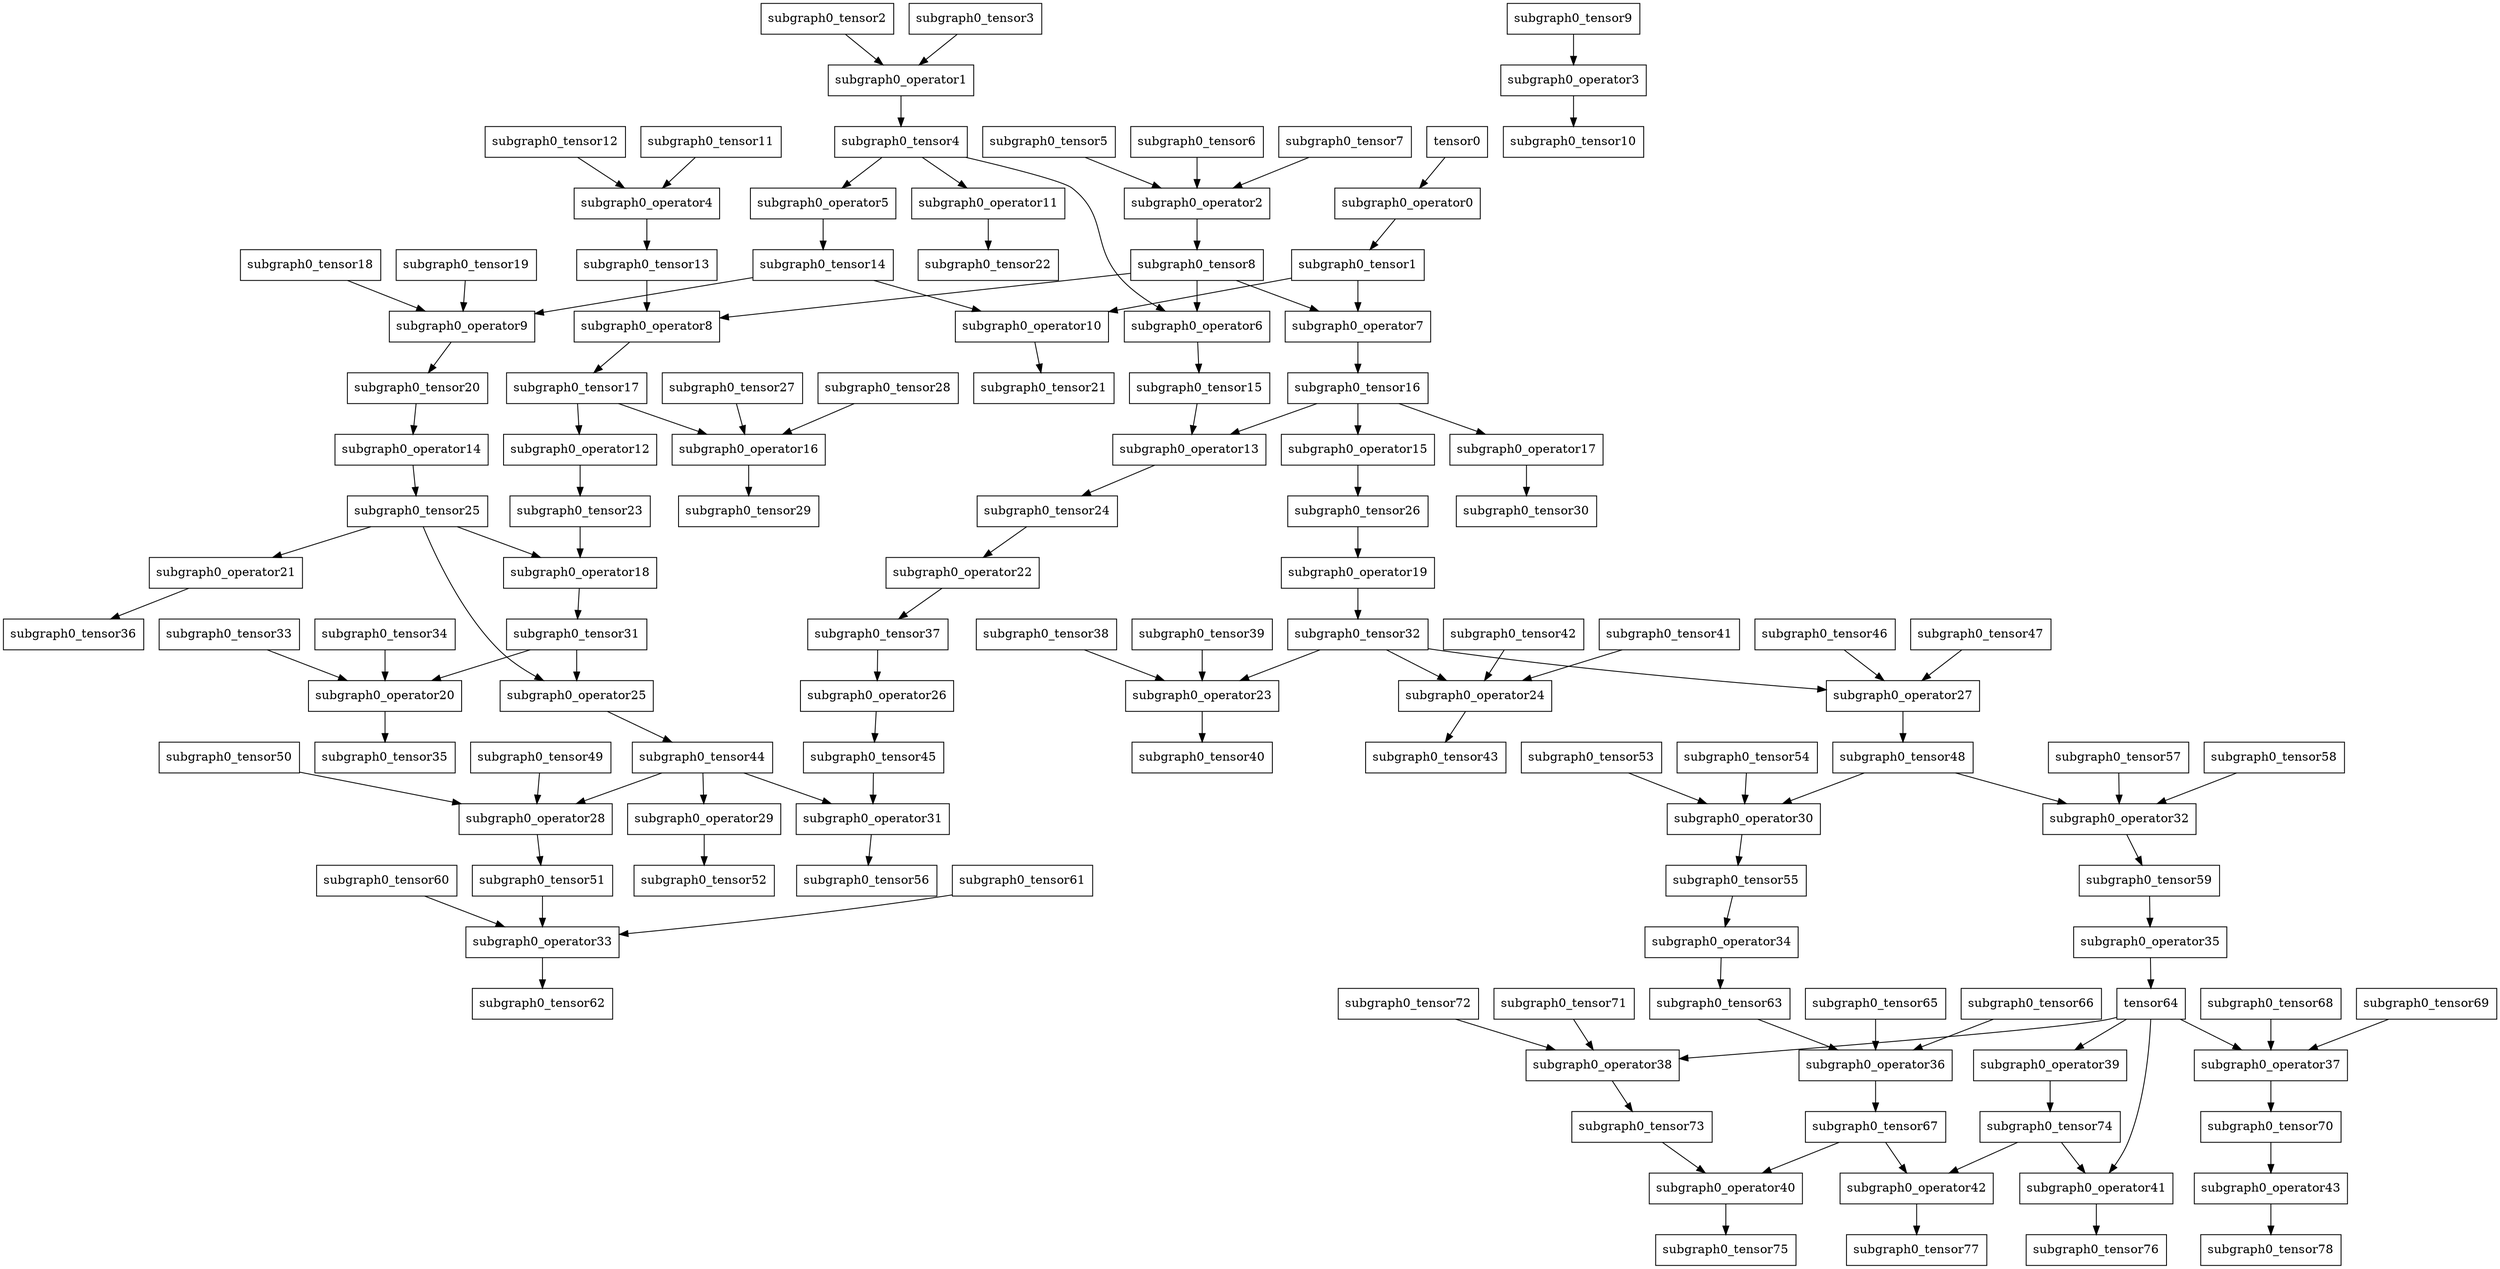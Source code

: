 digraph G {
	subgraph0_operator0 [shape=box]
	subgraph0_tensor1 [shape=box]
	tensor0 [shape=box]
	subgraph0_operator1 [shape=box]
	subgraph0_tensor4 [shape=box]
	subgraph0_tensor2 [shape=box]
	subgraph0_tensor3 [shape=box]
	subgraph0_operator2 [shape=box]
	subgraph0_tensor8 [shape=box]
	subgraph0_tensor5 [shape=box]
	subgraph0_tensor6 [shape=box]
	subgraph0_tensor7 [shape=box]
	subgraph0_operator3 [shape=box]
	subgraph0_tensor10 [shape=box]
	subgraph0_tensor9 [shape=box]
	subgraph0_operator4 [shape=box]
	subgraph0_tensor13 [shape=box]
	subgraph0_tensor11 [shape=box]
	subgraph0_tensor12 [shape=box]
	subgraph0_operator5 [shape=box]
	subgraph0_tensor14 [shape=box]
	subgraph0_operator6 [shape=box]
	subgraph0_tensor15 [shape=box]
	subgraph0_operator7 [shape=box]
	subgraph0_tensor16 [shape=box]
	subgraph0_operator8 [shape=box]
	subgraph0_tensor17 [shape=box]
	subgraph0_operator9 [shape=box]
	subgraph0_tensor20 [shape=box]
	subgraph0_tensor18 [shape=box]
	subgraph0_tensor19 [shape=box]
	subgraph0_operator10 [shape=box]
	subgraph0_tensor21 [shape=box]
	subgraph0_operator11 [shape=box]
	subgraph0_tensor22 [shape=box]
	subgraph0_operator12 [shape=box]
	subgraph0_tensor23 [shape=box]
	subgraph0_operator13 [shape=box]
	subgraph0_tensor24 [shape=box]
	subgraph0_operator14 [shape=box]
	subgraph0_tensor25 [shape=box]
	subgraph0_operator15 [shape=box]
	subgraph0_tensor26 [shape=box]
	subgraph0_operator16 [shape=box]
	subgraph0_tensor29 [shape=box]
	subgraph0_tensor27 [shape=box]
	subgraph0_tensor28 [shape=box]
	subgraph0_operator17 [shape=box]
	subgraph0_tensor30 [shape=box]
	subgraph0_operator18 [shape=box]
	subgraph0_tensor31 [shape=box]
	subgraph0_operator19 [shape=box]
	subgraph0_tensor32 [shape=box]
	subgraph0_operator20 [shape=box]
	subgraph0_tensor35 [shape=box]
	subgraph0_tensor33 [shape=box]
	subgraph0_tensor34 [shape=box]
	subgraph0_operator21 [shape=box]
	subgraph0_tensor36 [shape=box]
	subgraph0_operator22 [shape=box]
	subgraph0_tensor37 [shape=box]
	subgraph0_operator23 [shape=box]
	subgraph0_tensor40 [shape=box]
	subgraph0_tensor38 [shape=box]
	subgraph0_tensor39 [shape=box]
	subgraph0_operator24 [shape=box]
	subgraph0_tensor43 [shape=box]
	subgraph0_tensor41 [shape=box]
	subgraph0_tensor42 [shape=box]
	subgraph0_operator25 [shape=box]
	subgraph0_tensor44 [shape=box]
	subgraph0_operator26 [shape=box]
	subgraph0_tensor45 [shape=box]
	subgraph0_operator27 [shape=box]
	subgraph0_tensor48 [shape=box]
	subgraph0_tensor46 [shape=box]
	subgraph0_tensor47 [shape=box]
	subgraph0_operator28 [shape=box]
	subgraph0_tensor51 [shape=box]
	subgraph0_tensor49 [shape=box]
	subgraph0_tensor50 [shape=box]
	subgraph0_operator29 [shape=box]
	subgraph0_tensor52 [shape=box]
	subgraph0_operator30 [shape=box]
	subgraph0_tensor55 [shape=box]
	subgraph0_tensor53 [shape=box]
	subgraph0_tensor54 [shape=box]
	subgraph0_operator31 [shape=box]
	subgraph0_tensor56 [shape=box]
	subgraph0_operator32 [shape=box]
	subgraph0_tensor59 [shape=box]
	subgraph0_tensor57 [shape=box]
	subgraph0_tensor58 [shape=box]
	subgraph0_operator33 [shape=box]
	subgraph0_tensor62 [shape=box]
	subgraph0_tensor60 [shape=box]
	subgraph0_tensor61 [shape=box]
	subgraph0_operator34 [shape=box]
	subgraph0_tensor63 [shape=box]
	subgraph0_operator35 [shape=box]
	tensor64 [shape=box]
	subgraph0_operator36 [shape=box]
	subgraph0_tensor67 [shape=box]
	subgraph0_tensor65 [shape=box]
	subgraph0_tensor66 [shape=box]
	subgraph0_operator37 [shape=box]
	subgraph0_tensor70 [shape=box]
	subgraph0_tensor68 [shape=box]
	subgraph0_tensor69 [shape=box]
	subgraph0_operator38 [shape=box]
	subgraph0_tensor73 [shape=box]
	subgraph0_tensor71 [shape=box]
	subgraph0_tensor72 [shape=box]
	subgraph0_operator39 [shape=box]
	subgraph0_tensor74 [shape=box]
	subgraph0_operator40 [shape=box]
	subgraph0_tensor75 [shape=box]
	subgraph0_operator41 [shape=box]
	subgraph0_tensor76 [shape=box]
	subgraph0_operator42 [shape=box]
	subgraph0_tensor77 [shape=box]
	subgraph0_operator43 [shape=box]
	subgraph0_tensor78 [shape=box]
	tensor0 -> subgraph0_operator0
	subgraph0_operator0 -> subgraph0_tensor1
	subgraph0_tensor2 -> subgraph0_operator1
	subgraph0_tensor3 -> subgraph0_operator1
	subgraph0_operator1 -> subgraph0_tensor4
	subgraph0_tensor5 -> subgraph0_operator2
	subgraph0_tensor6 -> subgraph0_operator2
	subgraph0_tensor7 -> subgraph0_operator2
	subgraph0_operator2 -> subgraph0_tensor8
	subgraph0_tensor9 -> subgraph0_operator3
	subgraph0_operator3 -> subgraph0_tensor10
	subgraph0_tensor11 -> subgraph0_operator4
	subgraph0_tensor12 -> subgraph0_operator4
	subgraph0_operator4 -> subgraph0_tensor13
	subgraph0_tensor4 -> subgraph0_operator5
	subgraph0_operator5 -> subgraph0_tensor14
	subgraph0_tensor8 -> subgraph0_operator6
	subgraph0_tensor4 -> subgraph0_operator6
	subgraph0_operator6 -> subgraph0_tensor15
	subgraph0_tensor1 -> subgraph0_operator7
	subgraph0_tensor8 -> subgraph0_operator7
	subgraph0_operator7 -> subgraph0_tensor16
	subgraph0_tensor13 -> subgraph0_operator8
	subgraph0_tensor8 -> subgraph0_operator8
	subgraph0_operator8 -> subgraph0_tensor17
	subgraph0_tensor14 -> subgraph0_operator9
	subgraph0_tensor18 -> subgraph0_operator9
	subgraph0_tensor19 -> subgraph0_operator9
	subgraph0_operator9 -> subgraph0_tensor20
	subgraph0_tensor1 -> subgraph0_operator10
	subgraph0_tensor14 -> subgraph0_operator10
	subgraph0_operator10 -> subgraph0_tensor21
	subgraph0_tensor4 -> subgraph0_operator11
	subgraph0_operator11 -> subgraph0_tensor22
	subgraph0_tensor17 -> subgraph0_operator12
	subgraph0_operator12 -> subgraph0_tensor23
	subgraph0_tensor16 -> subgraph0_operator13
	subgraph0_tensor15 -> subgraph0_operator13
	subgraph0_operator13 -> subgraph0_tensor24
	subgraph0_tensor20 -> subgraph0_operator14
	subgraph0_operator14 -> subgraph0_tensor25
	subgraph0_tensor16 -> subgraph0_operator15
	subgraph0_operator15 -> subgraph0_tensor26
	subgraph0_tensor17 -> subgraph0_operator16
	subgraph0_tensor27 -> subgraph0_operator16
	subgraph0_tensor28 -> subgraph0_operator16
	subgraph0_operator16 -> subgraph0_tensor29
	subgraph0_tensor16 -> subgraph0_operator17
	subgraph0_operator17 -> subgraph0_tensor30
	subgraph0_tensor23 -> subgraph0_operator18
	subgraph0_tensor25 -> subgraph0_operator18
	subgraph0_operator18 -> subgraph0_tensor31
	subgraph0_tensor26 -> subgraph0_operator19
	subgraph0_operator19 -> subgraph0_tensor32
	subgraph0_tensor31 -> subgraph0_operator20
	subgraph0_tensor33 -> subgraph0_operator20
	subgraph0_tensor34 -> subgraph0_operator20
	subgraph0_operator20 -> subgraph0_tensor35
	subgraph0_tensor25 -> subgraph0_operator21
	subgraph0_operator21 -> subgraph0_tensor36
	subgraph0_tensor24 -> subgraph0_operator22
	subgraph0_operator22 -> subgraph0_tensor37
	subgraph0_tensor32 -> subgraph0_operator23
	subgraph0_tensor38 -> subgraph0_operator23
	subgraph0_tensor39 -> subgraph0_operator23
	subgraph0_operator23 -> subgraph0_tensor40
	subgraph0_tensor32 -> subgraph0_operator24
	subgraph0_tensor41 -> subgraph0_operator24
	subgraph0_tensor42 -> subgraph0_operator24
	subgraph0_operator24 -> subgraph0_tensor43
	subgraph0_tensor25 -> subgraph0_operator25
	subgraph0_tensor31 -> subgraph0_operator25
	subgraph0_operator25 -> subgraph0_tensor44
	subgraph0_tensor37 -> subgraph0_operator26
	subgraph0_operator26 -> subgraph0_tensor45
	subgraph0_tensor32 -> subgraph0_operator27
	subgraph0_tensor46 -> subgraph0_operator27
	subgraph0_tensor47 -> subgraph0_operator27
	subgraph0_operator27 -> subgraph0_tensor48
	subgraph0_tensor44 -> subgraph0_operator28
	subgraph0_tensor49 -> subgraph0_operator28
	subgraph0_tensor50 -> subgraph0_operator28
	subgraph0_operator28 -> subgraph0_tensor51
	subgraph0_tensor44 -> subgraph0_operator29
	subgraph0_operator29 -> subgraph0_tensor52
	subgraph0_tensor48 -> subgraph0_operator30
	subgraph0_tensor53 -> subgraph0_operator30
	subgraph0_tensor54 -> subgraph0_operator30
	subgraph0_operator30 -> subgraph0_tensor55
	subgraph0_tensor44 -> subgraph0_operator31
	subgraph0_tensor45 -> subgraph0_operator31
	subgraph0_operator31 -> subgraph0_tensor56
	subgraph0_tensor48 -> subgraph0_operator32
	subgraph0_tensor57 -> subgraph0_operator32
	subgraph0_tensor58 -> subgraph0_operator32
	subgraph0_operator32 -> subgraph0_tensor59
	subgraph0_tensor51 -> subgraph0_operator33
	subgraph0_tensor60 -> subgraph0_operator33
	subgraph0_tensor61 -> subgraph0_operator33
	subgraph0_operator33 -> subgraph0_tensor62
	subgraph0_tensor55 -> subgraph0_operator34
	subgraph0_operator34 -> subgraph0_tensor63
	subgraph0_tensor59 -> subgraph0_operator35
	subgraph0_operator35 -> tensor64
	subgraph0_tensor63 -> subgraph0_operator36
	subgraph0_tensor65 -> subgraph0_operator36
	subgraph0_tensor66 -> subgraph0_operator36
	subgraph0_operator36 -> subgraph0_tensor67
	tensor64 -> subgraph0_operator37
	subgraph0_tensor68 -> subgraph0_operator37
	subgraph0_tensor69 -> subgraph0_operator37
	subgraph0_operator37 -> subgraph0_tensor70
	tensor64 -> subgraph0_operator38
	subgraph0_tensor71 -> subgraph0_operator38
	subgraph0_tensor72 -> subgraph0_operator38
	subgraph0_operator38 -> subgraph0_tensor73
	tensor64 -> subgraph0_operator39
	subgraph0_operator39 -> subgraph0_tensor74
	subgraph0_tensor67 -> subgraph0_operator40
	subgraph0_tensor73 -> subgraph0_operator40
	subgraph0_operator40 -> subgraph0_tensor75
	tensor64 -> subgraph0_operator41
	subgraph0_tensor74 -> subgraph0_operator41
	subgraph0_operator41 -> subgraph0_tensor76
	subgraph0_tensor67 -> subgraph0_operator42
	subgraph0_tensor74 -> subgraph0_operator42
	subgraph0_operator42 -> subgraph0_tensor77
	subgraph0_tensor70 -> subgraph0_operator43
	subgraph0_operator43 -> subgraph0_tensor78
}
